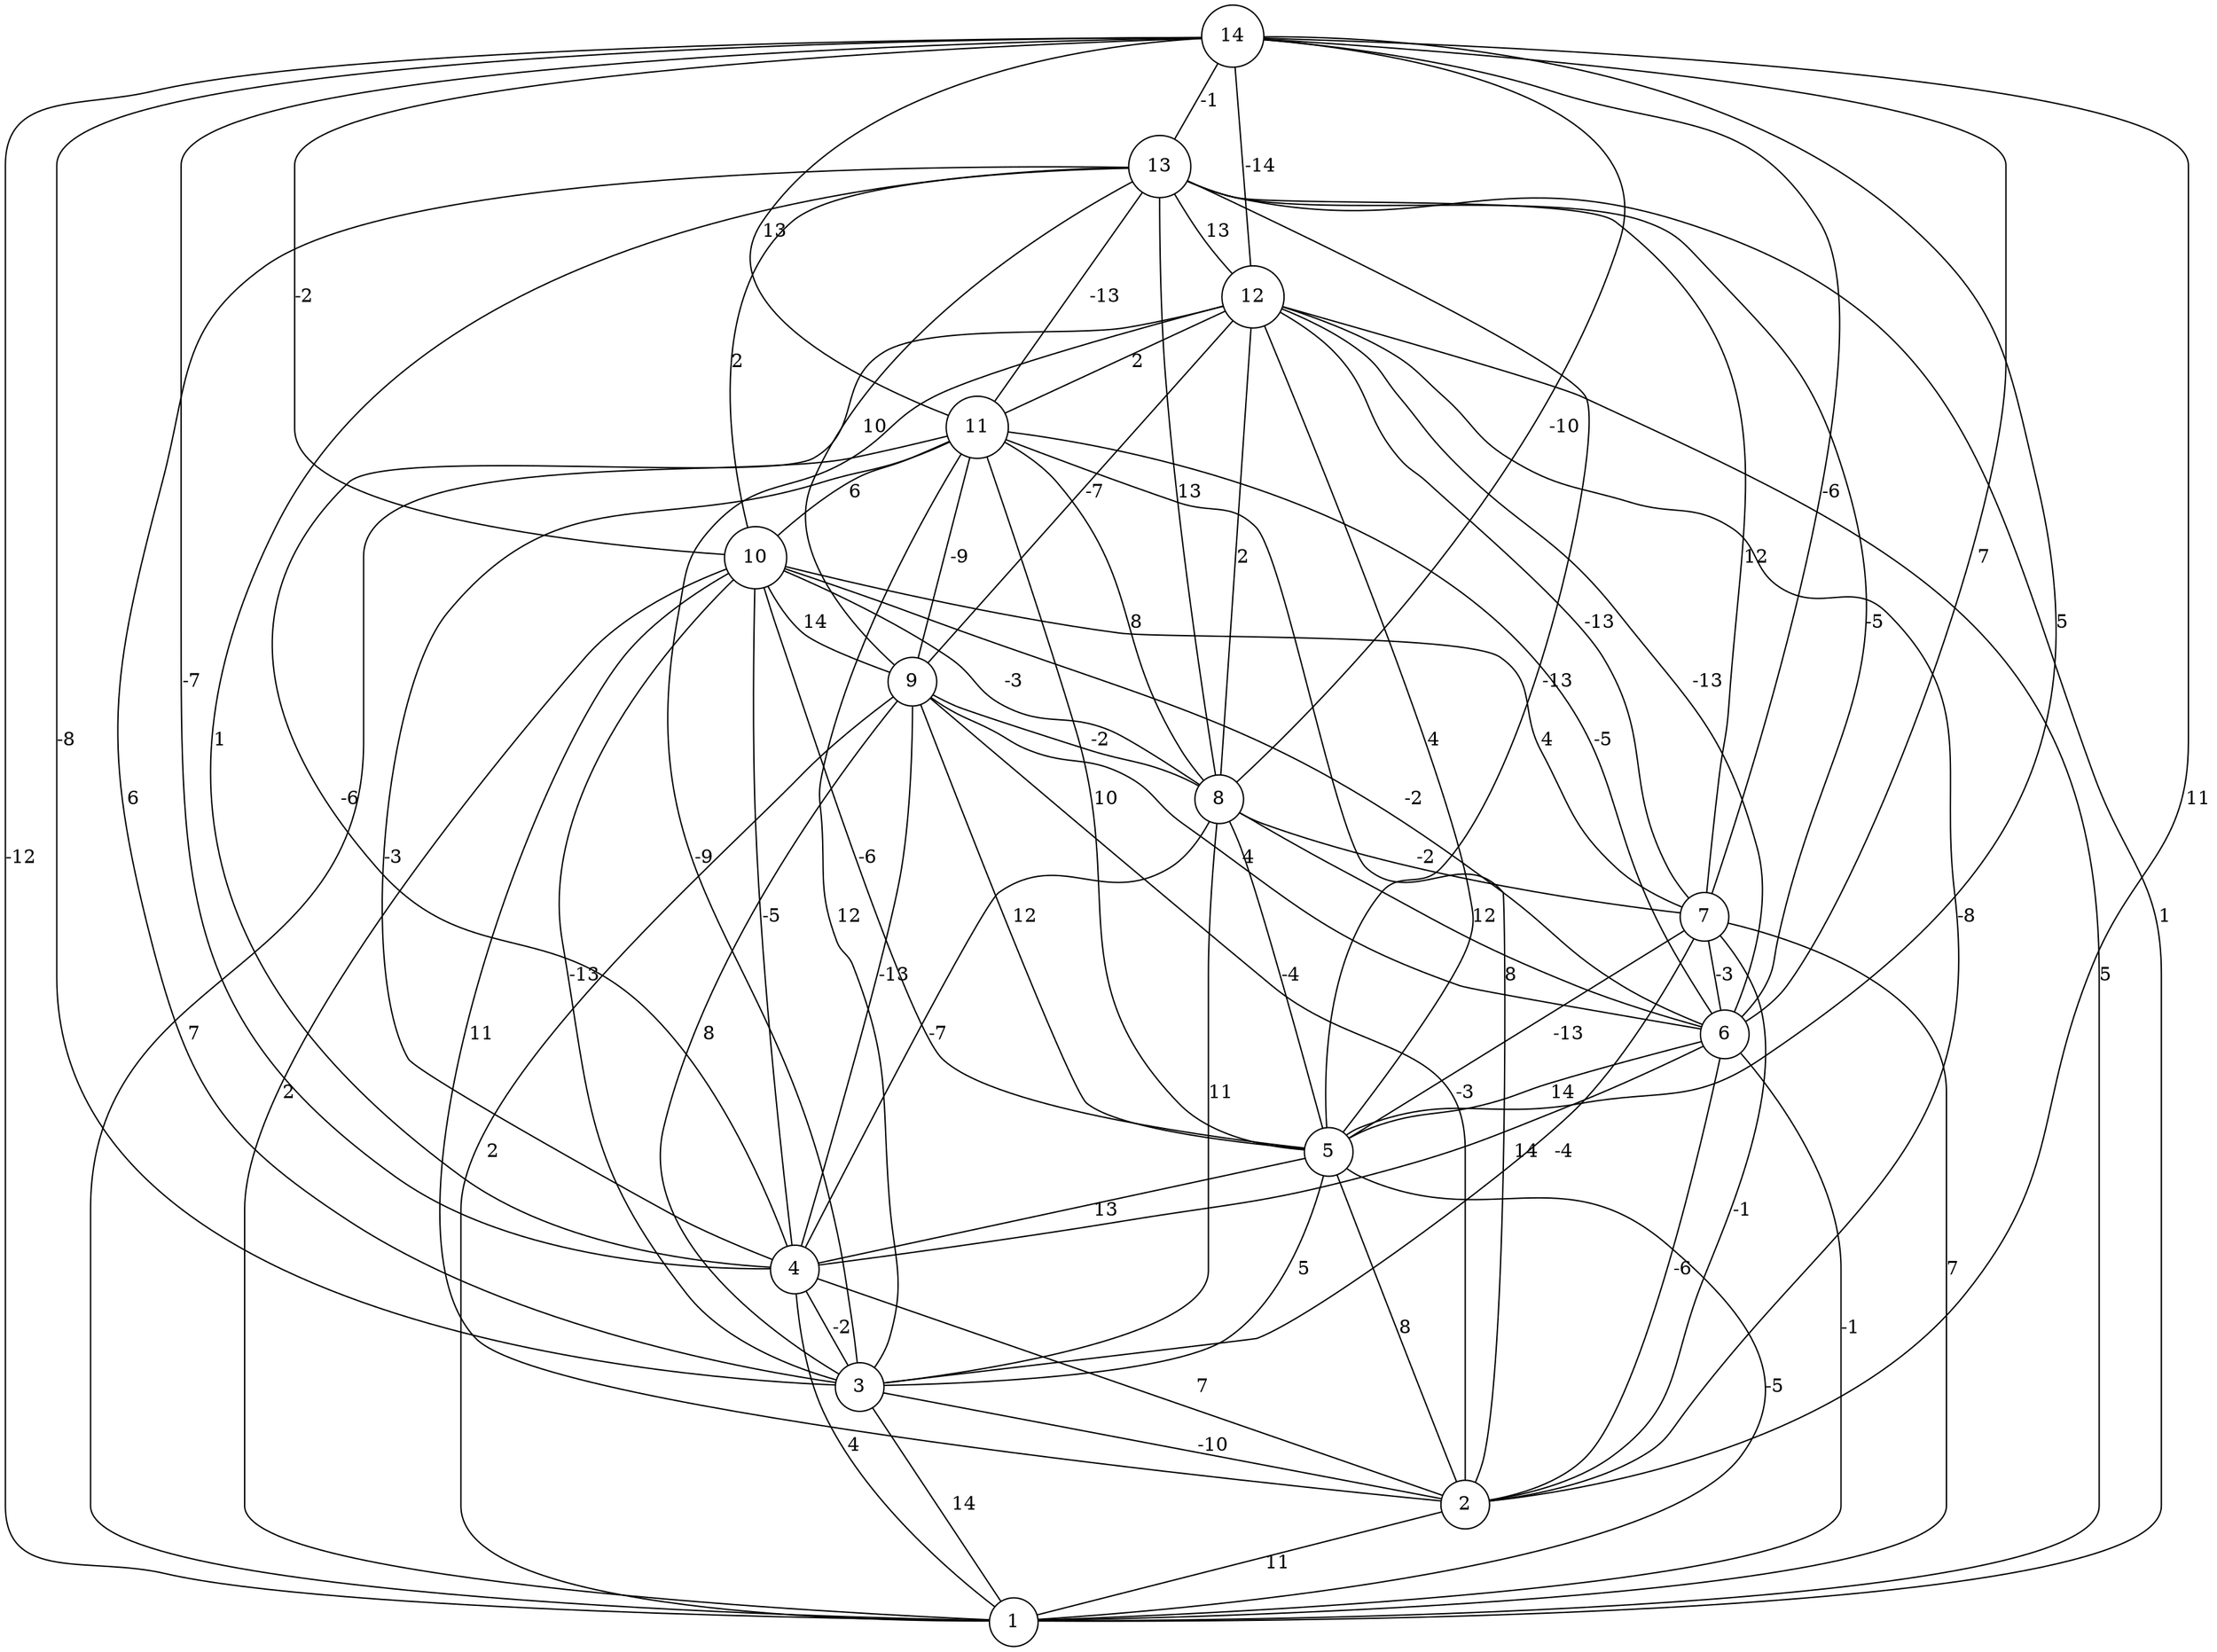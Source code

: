 graph { 
	 fontname="Helvetica,Arial,sans-serif" 
	 node [shape = circle]; 
	 14 -- 1 [label = "-12"];
	 14 -- 2 [label = "11"];
	 14 -- 3 [label = "-8"];
	 14 -- 4 [label = "-7"];
	 14 -- 5 [label = "5"];
	 14 -- 6 [label = "7"];
	 14 -- 7 [label = "-6"];
	 14 -- 8 [label = "-10"];
	 14 -- 10 [label = "-2"];
	 14 -- 11 [label = "13"];
	 14 -- 12 [label = "-14"];
	 14 -- 13 [label = "-1"];
	 13 -- 1 [label = "1"];
	 13 -- 3 [label = "6"];
	 13 -- 4 [label = "1"];
	 13 -- 5 [label = "-13"];
	 13 -- 6 [label = "-5"];
	 13 -- 7 [label = "12"];
	 13 -- 8 [label = "13"];
	 13 -- 9 [label = "10"];
	 13 -- 10 [label = "2"];
	 13 -- 11 [label = "-13"];
	 13 -- 12 [label = "13"];
	 12 -- 1 [label = "5"];
	 12 -- 2 [label = "-8"];
	 12 -- 3 [label = "-9"];
	 12 -- 4 [label = "-6"];
	 12 -- 5 [label = "4"];
	 12 -- 6 [label = "-13"];
	 12 -- 7 [label = "-13"];
	 12 -- 8 [label = "2"];
	 12 -- 9 [label = "-7"];
	 12 -- 11 [label = "2"];
	 11 -- 1 [label = "7"];
	 11 -- 2 [label = "8"];
	 11 -- 3 [label = "12"];
	 11 -- 4 [label = "-3"];
	 11 -- 5 [label = "10"];
	 11 -- 6 [label = "-5"];
	 11 -- 8 [label = "8"];
	 11 -- 9 [label = "-9"];
	 11 -- 10 [label = "6"];
	 10 -- 1 [label = "2"];
	 10 -- 2 [label = "11"];
	 10 -- 3 [label = "-13"];
	 10 -- 4 [label = "-5"];
	 10 -- 5 [label = "-6"];
	 10 -- 6 [label = "-2"];
	 10 -- 7 [label = "4"];
	 10 -- 8 [label = "-3"];
	 10 -- 9 [label = "14"];
	 9 -- 1 [label = "2"];
	 9 -- 2 [label = "-3"];
	 9 -- 3 [label = "8"];
	 9 -- 4 [label = "-13"];
	 9 -- 5 [label = "12"];
	 9 -- 6 [label = "4"];
	 9 -- 8 [label = "-2"];
	 8 -- 3 [label = "11"];
	 8 -- 4 [label = "-7"];
	 8 -- 5 [label = "-4"];
	 8 -- 6 [label = "12"];
	 8 -- 7 [label = "-2"];
	 7 -- 1 [label = "7"];
	 7 -- 2 [label = "-1"];
	 7 -- 3 [label = "-4"];
	 7 -- 5 [label = "-13"];
	 7 -- 6 [label = "-3"];
	 6 -- 1 [label = "-1"];
	 6 -- 2 [label = "-6"];
	 6 -- 4 [label = "14"];
	 6 -- 5 [label = "14"];
	 5 -- 1 [label = "-5"];
	 5 -- 2 [label = "8"];
	 5 -- 3 [label = "5"];
	 5 -- 4 [label = "13"];
	 4 -- 1 [label = "4"];
	 4 -- 2 [label = "7"];
	 4 -- 3 [label = "-2"];
	 3 -- 1 [label = "14"];
	 3 -- 2 [label = "-10"];
	 2 -- 1 [label = "11"];
	 1;
	 2;
	 3;
	 4;
	 5;
	 6;
	 7;
	 8;
	 9;
	 10;
	 11;
	 12;
	 13;
	 14;
}
